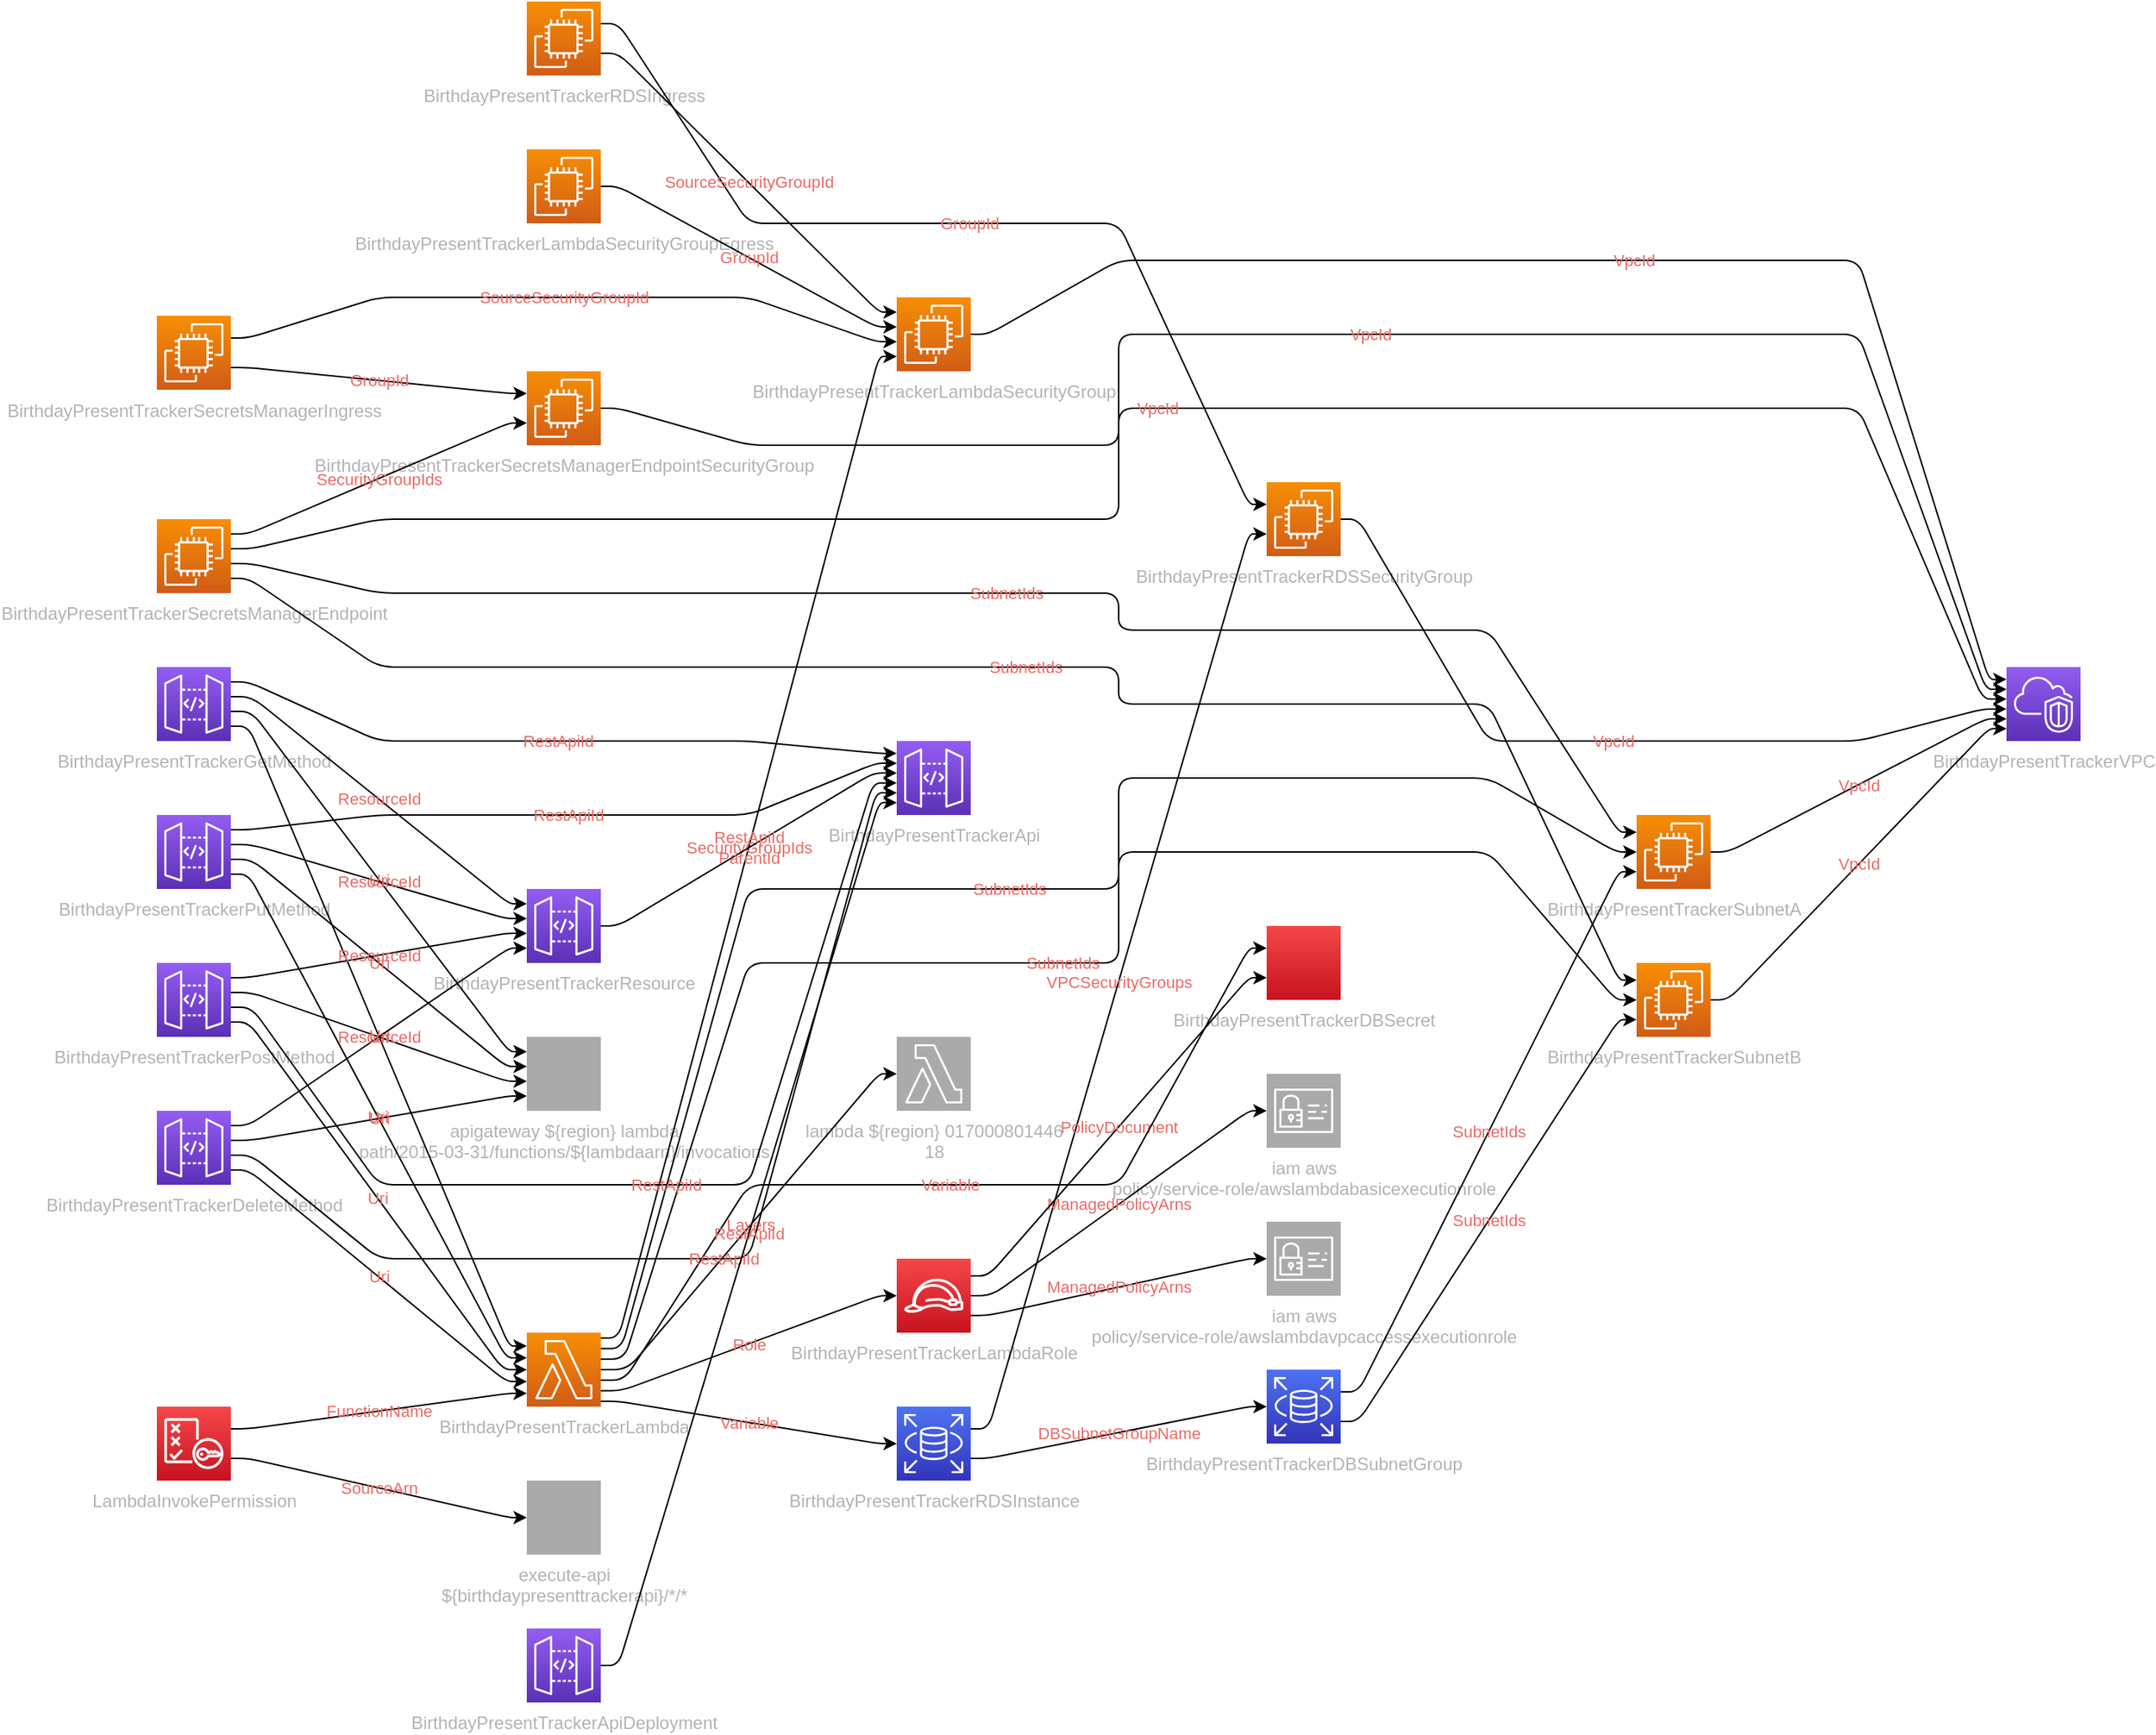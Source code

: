 <mxfile version="13.1.3" pages="2">
            <diagram id="diagramid" name="Diagram">
              <mxGraphModel><root><mxCell id="0"/><mxCell id="1" parent="0"/><mxCell id="2" value="BirthdayPresentTrackerVPC" style="outlineConnect=0;fontColor=#B3B3B3;gradientColor=#945DF2;gradientDirection=north;fillColor=#5A30B5;strokeColor=#ffffff;dashed=0;verticalLabelPosition=bottom;verticalAlign=top;align=center;html=1;fontSize=12;fontStyle=0;aspect=fixed;shape=mxgraph.aws4.resourceIcon;resIcon=mxgraph.aws4.vpc;" vertex="1" parent="1"><mxGeometry x="1250" y="450" width="50" height="50" as="geometry"/></mxCell><mxCell id="3" value="BirthdayPresentTrackerSubnetA" style="outlineConnect=0;fontColor=#B3B3B3;gradientColor=#F78E04;gradientDirection=north;fillColor=#D05C17;strokeColor=#ffffff;dashed=0;verticalLabelPosition=bottom;verticalAlign=top;align=center;html=1;fontSize=12;fontStyle=0;aspect=fixed;shape=mxgraph.aws4.resourceIcon;resIcon=mxgraph.aws4.ec2;" vertex="1" parent="1"><mxGeometry x="1000" y="550" width="50" height="50" as="geometry"/></mxCell><mxCell id="4" value="BirthdayPresentTrackerSubnetB" style="outlineConnect=0;fontColor=#B3B3B3;gradientColor=#F78E04;gradientDirection=north;fillColor=#D05C17;strokeColor=#ffffff;dashed=0;verticalLabelPosition=bottom;verticalAlign=top;align=center;html=1;fontSize=12;fontStyle=0;aspect=fixed;shape=mxgraph.aws4.resourceIcon;resIcon=mxgraph.aws4.ec2;" vertex="1" parent="1"><mxGeometry x="1000" y="650" width="50" height="50" as="geometry"/></mxCell><mxCell id="5" value="BirthdayPresentTrackerDBSubnetGroup" style="outlineConnect=0;fontColor=#B3B3B3;gradientColor=#4D72F3;gradientDirection=north;fillColor=#3334B9;strokeColor=#ffffff;dashed=0;verticalLabelPosition=bottom;verticalAlign=top;align=center;html=1;fontSize=12;fontStyle=0;aspect=fixed;shape=mxgraph.aws4.resourceIcon;resIcon=mxgraph.aws4.rds;" vertex="1" parent="1"><mxGeometry x="750" y="925" width="50" height="50" as="geometry"/></mxCell><mxCell id="6" value="BirthdayPresentTrackerLambdaSecurityGroup" style="outlineConnect=0;fontColor=#B3B3B3;gradientColor=#F78E04;gradientDirection=north;fillColor=#D05C17;strokeColor=#ffffff;dashed=0;verticalLabelPosition=bottom;verticalAlign=top;align=center;html=1;fontSize=12;fontStyle=0;aspect=fixed;shape=mxgraph.aws4.resourceIcon;resIcon=mxgraph.aws4.ec2;" vertex="1" parent="1"><mxGeometry x="500" y="200" width="50" height="50" as="geometry"/></mxCell><mxCell id="7" value="BirthdayPresentTrackerLambdaSecurityGroupEgress" style="outlineConnect=0;fontColor=#B3B3B3;gradientColor=#F78E04;gradientDirection=north;fillColor=#D05C17;strokeColor=#ffffff;dashed=0;verticalLabelPosition=bottom;verticalAlign=top;align=center;html=1;fontSize=12;fontStyle=0;aspect=fixed;shape=mxgraph.aws4.resourceIcon;resIcon=mxgraph.aws4.ec2;" vertex="1" parent="1"><mxGeometry x="250" y="100" width="50" height="50" as="geometry"/></mxCell><mxCell id="8" value="BirthdayPresentTrackerRDSSecurityGroup" style="outlineConnect=0;fontColor=#B3B3B3;gradientColor=#F78E04;gradientDirection=north;fillColor=#D05C17;strokeColor=#ffffff;dashed=0;verticalLabelPosition=bottom;verticalAlign=top;align=center;html=1;fontSize=12;fontStyle=0;aspect=fixed;shape=mxgraph.aws4.resourceIcon;resIcon=mxgraph.aws4.ec2;" vertex="1" parent="1"><mxGeometry x="750" y="325" width="50" height="50" as="geometry"/></mxCell><mxCell id="9" value="BirthdayPresentTrackerRDSIngress" style="outlineConnect=0;fontColor=#B3B3B3;gradientColor=#F78E04;gradientDirection=north;fillColor=#D05C17;strokeColor=#ffffff;dashed=0;verticalLabelPosition=bottom;verticalAlign=top;align=center;html=1;fontSize=12;fontStyle=0;aspect=fixed;shape=mxgraph.aws4.resourceIcon;resIcon=mxgraph.aws4.ec2;" vertex="1" parent="1"><mxGeometry x="250" width="50" height="50" as="geometry"/></mxCell><mxCell id="10" value="BirthdayPresentTrackerSecretsManagerEndpointSecurityGroup" style="outlineConnect=0;fontColor=#B3B3B3;gradientColor=#F78E04;gradientDirection=north;fillColor=#D05C17;strokeColor=#ffffff;dashed=0;verticalLabelPosition=bottom;verticalAlign=top;align=center;html=1;fontSize=12;fontStyle=0;aspect=fixed;shape=mxgraph.aws4.resourceIcon;resIcon=mxgraph.aws4.ec2;" vertex="1" parent="1"><mxGeometry x="250" y="250" width="50" height="50" as="geometry"/></mxCell><mxCell id="11" value="BirthdayPresentTrackerSecretsManagerIngress" style="outlineConnect=0;fontColor=#B3B3B3;gradientColor=#F78E04;gradientDirection=north;fillColor=#D05C17;strokeColor=#ffffff;dashed=0;verticalLabelPosition=bottom;verticalAlign=top;align=center;html=1;fontSize=12;fontStyle=0;aspect=fixed;shape=mxgraph.aws4.resourceIcon;resIcon=mxgraph.aws4.ec2;" vertex="1" parent="1"><mxGeometry y="212.5" width="50" height="50" as="geometry"/></mxCell><mxCell id="12" value="BirthdayPresentTrackerDBSecret" style="outlineConnect=0;fontColor=#B3B3B3;gradientColor=#F54749;gradientDirection=north;fillColor=#C7131F;strokeColor=#ffffff;dashed=0;verticalLabelPosition=bottom;verticalAlign=top;align=center;html=1;fontSize=12;fontStyle=0;aspect=fixed;shape=mxgraph.aws4.resourceIcon;resIcon=mxgraph.aws4.secretsmanager;" vertex="1" parent="1"><mxGeometry x="750" y="625" width="50" height="50" as="geometry"/></mxCell><mxCell id="13" value="BirthdayPresentTrackerSecretsManagerEndpoint" style="outlineConnect=0;fontColor=#B3B3B3;gradientColor=#F78E04;gradientDirection=north;fillColor=#D05C17;strokeColor=#ffffff;dashed=0;verticalLabelPosition=bottom;verticalAlign=top;align=center;html=1;fontSize=12;fontStyle=0;aspect=fixed;shape=mxgraph.aws4.resourceIcon;resIcon=mxgraph.aws4.ec2;" vertex="1" parent="1"><mxGeometry y="350" width="50" height="50" as="geometry"/></mxCell><mxCell id="14" value="BirthdayPresentTrackerRDSInstance" style="outlineConnect=0;fontColor=#B3B3B3;gradientColor=#4D72F3;gradientDirection=north;fillColor=#3334B9;strokeColor=#ffffff;dashed=0;verticalLabelPosition=bottom;verticalAlign=top;align=center;html=1;fontSize=12;fontStyle=0;aspect=fixed;shape=mxgraph.aws4.resourceIcon;resIcon=mxgraph.aws4.rds;" vertex="1" parent="1"><mxGeometry x="500" y="950" width="50" height="50" as="geometry"/></mxCell><mxCell id="15" value="BirthdayPresentTrackerLambdaRole" style="outlineConnect=0;fontColor=#B3B3B3;gradientColor=#F54749;gradientDirection=north;fillColor=#C7131F;strokeColor=#ffffff;dashed=0;verticalLabelPosition=bottom;verticalAlign=top;align=center;html=1;fontSize=12;fontStyle=0;aspect=fixed;shape=mxgraph.aws4.resourceIcon;resIcon=mxgraph.aws4.role;" vertex="1" parent="1"><mxGeometry x="500" y="850" width="50" height="50" as="geometry"/></mxCell><mxCell id="16" value="BirthdayPresentTrackerLambda" style="outlineConnect=0;fontColor=#B3B3B3;gradientColor=#F78E04;gradientDirection=north;fillColor=#D05C17;strokeColor=#ffffff;dashed=0;verticalLabelPosition=bottom;verticalAlign=top;align=center;html=1;fontSize=12;fontStyle=0;aspect=fixed;shape=mxgraph.aws4.resourceIcon;resIcon=mxgraph.aws4.lambda;" vertex="1" parent="1"><mxGeometry x="250" y="900" width="50" height="50" as="geometry"/></mxCell><mxCell id="17" value="BirthdayPresentTrackerApi" style="outlineConnect=0;fontColor=#B3B3B3;gradientColor=#945DF2;gradientDirection=north;fillColor=#5A30B5;strokeColor=#ffffff;dashed=0;verticalLabelPosition=bottom;verticalAlign=top;align=center;html=1;fontSize=12;fontStyle=0;aspect=fixed;shape=mxgraph.aws4.resourceIcon;resIcon=mxgraph.aws4.api_gateway;" vertex="1" parent="1"><mxGeometry x="500" y="500" width="50" height="50" as="geometry"/></mxCell><mxCell id="18" value="BirthdayPresentTrackerResource" style="outlineConnect=0;fontColor=#B3B3B3;gradientColor=#945DF2;gradientDirection=north;fillColor=#5A30B5;strokeColor=#ffffff;dashed=0;verticalLabelPosition=bottom;verticalAlign=top;align=center;html=1;fontSize=12;fontStyle=0;aspect=fixed;shape=mxgraph.aws4.resourceIcon;resIcon=mxgraph.aws4.api_gateway;" vertex="1" parent="1"><mxGeometry x="250" y="600" width="50" height="50" as="geometry"/></mxCell><mxCell id="19" value="BirthdayPresentTrackerGetMethod" style="outlineConnect=0;fontColor=#B3B3B3;gradientColor=#945DF2;gradientDirection=north;fillColor=#5A30B5;strokeColor=#ffffff;dashed=0;verticalLabelPosition=bottom;verticalAlign=top;align=center;html=1;fontSize=12;fontStyle=0;aspect=fixed;shape=mxgraph.aws4.resourceIcon;resIcon=mxgraph.aws4.api_gateway;" vertex="1" parent="1"><mxGeometry y="450" width="50" height="50" as="geometry"/></mxCell><mxCell id="20" value="BirthdayPresentTrackerPutMethod" style="outlineConnect=0;fontColor=#B3B3B3;gradientColor=#945DF2;gradientDirection=north;fillColor=#5A30B5;strokeColor=#ffffff;dashed=0;verticalLabelPosition=bottom;verticalAlign=top;align=center;html=1;fontSize=12;fontStyle=0;aspect=fixed;shape=mxgraph.aws4.resourceIcon;resIcon=mxgraph.aws4.api_gateway;" vertex="1" parent="1"><mxGeometry y="550" width="50" height="50" as="geometry"/></mxCell><mxCell id="21" value="BirthdayPresentTrackerPostMethod" style="outlineConnect=0;fontColor=#B3B3B3;gradientColor=#945DF2;gradientDirection=north;fillColor=#5A30B5;strokeColor=#ffffff;dashed=0;verticalLabelPosition=bottom;verticalAlign=top;align=center;html=1;fontSize=12;fontStyle=0;aspect=fixed;shape=mxgraph.aws4.resourceIcon;resIcon=mxgraph.aws4.api_gateway;" vertex="1" parent="1"><mxGeometry y="650" width="50" height="50" as="geometry"/></mxCell><mxCell id="22" value="BirthdayPresentTrackerDeleteMethod" style="outlineConnect=0;fontColor=#B3B3B3;gradientColor=#945DF2;gradientDirection=north;fillColor=#5A30B5;strokeColor=#ffffff;dashed=0;verticalLabelPosition=bottom;verticalAlign=top;align=center;html=1;fontSize=12;fontStyle=0;aspect=fixed;shape=mxgraph.aws4.resourceIcon;resIcon=mxgraph.aws4.api_gateway;" vertex="1" parent="1"><mxGeometry y="750" width="50" height="50" as="geometry"/></mxCell><mxCell id="23" value="LambdaInvokePermission" style="outlineConnect=0;fontColor=#B3B3B3;gradientColor=#F54749;gradientDirection=north;fillColor=#C7131F;strokeColor=#ffffff;dashed=0;verticalLabelPosition=bottom;verticalAlign=top;align=center;html=1;fontSize=12;fontStyle=0;aspect=fixed;shape=mxgraph.aws4.resourceIcon;resIcon=mxgraph.aws4.policy;" vertex="1" parent="1"><mxGeometry y="950" width="50" height="50" as="geometry"/></mxCell><mxCell id="24" value="BirthdayPresentTrackerApiDeployment" style="outlineConnect=0;fontColor=#B3B3B3;gradientColor=#945DF2;gradientDirection=north;fillColor=#5A30B5;strokeColor=#ffffff;dashed=0;verticalLabelPosition=bottom;verticalAlign=top;align=center;html=1;fontSize=12;fontStyle=0;aspect=fixed;shape=mxgraph.aws4.resourceIcon;resIcon=mxgraph.aws4.api_gateway;" vertex="1" parent="1"><mxGeometry x="250" y="1100" width="50" height="50" as="geometry"/></mxCell><mxCell id="25" value="iam  aws&#xA;policy/service-role/awslambdabasicexecutionrole" style="outlineConnect=0;fontColor=#B3B3B3;gradientColor=#aaaaaa;gradientDirection=north;fillColor=#aaaaaa;strokeColor=#ffffff;dashed=0;verticalLabelPosition=bottom;verticalAlign=top;align=center;html=1;fontSize=12;fontStyle=0;aspect=fixed;shape=mxgraph.aws4.resourceIcon;resIcon=mxgraph.aws4.identity_and_access_management;" vertex="1" parent="1"><mxGeometry x="750" y="725" width="50" height="50" as="geometry"/></mxCell><mxCell id="26" value="iam  aws&#xA;policy/service-role/awslambdavpcaccessexecutionrole" style="outlineConnect=0;fontColor=#B3B3B3;gradientColor=#aaaaaa;gradientDirection=north;fillColor=#aaaaaa;strokeColor=#ffffff;dashed=0;verticalLabelPosition=bottom;verticalAlign=top;align=center;html=1;fontSize=12;fontStyle=0;aspect=fixed;shape=mxgraph.aws4.resourceIcon;resIcon=mxgraph.aws4.identity_and_access_management;" vertex="1" parent="1"><mxGeometry x="750" y="825" width="50" height="50" as="geometry"/></mxCell><mxCell id="27" value="lambda ${region} 017000801446&#xA;18" style="outlineConnect=0;fontColor=#B3B3B3;gradientColor=#aaaaaa;gradientDirection=north;fillColor=#aaaaaa;strokeColor=#ffffff;dashed=0;verticalLabelPosition=bottom;verticalAlign=top;align=center;html=1;fontSize=12;fontStyle=0;aspect=fixed;shape=mxgraph.aws4.resourceIcon;resIcon=mxgraph.aws4.lambda;" vertex="1" parent="1"><mxGeometry x="500" y="700" width="50" height="50" as="geometry"/></mxCell><mxCell id="28" value="apigateway ${region} lambda&#xA;path/2015-03-31/functions/${lambdaarn}/invocations" style="outlineConnect=0;fontColor=#B3B3B3;gradientColor=#aaaaaa;gradientDirection=north;fillColor=#aaaaaa;strokeColor=#ffffff;dashed=0;verticalLabelPosition=bottom;verticalAlign=top;align=center;html=1;fontSize=12;fontStyle=0;aspect=fixed;shape=mxgraph.aws4.resourceIcon;resIcon=mxgraph.aws4.apigateway;" vertex="1" parent="1"><mxGeometry x="250" y="700" width="50" height="50" as="geometry"/></mxCell><mxCell id="29" value="execute-api  &#xA;${birthdaypresenttrackerapi}/*/*" style="outlineConnect=0;fontColor=#B3B3B3;gradientColor=#aaaaaa;gradientDirection=north;fillColor=#aaaaaa;strokeColor=#ffffff;dashed=0;verticalLabelPosition=bottom;verticalAlign=top;align=center;html=1;fontSize=12;fontStyle=0;aspect=fixed;shape=mxgraph.aws4.resourceIcon;resIcon=mxgraph.aws4.execute-api;" vertex="1" parent="1"><mxGeometry x="250" y="1000" width="50" height="50" as="geometry"/></mxCell><mxCell id="BirthdayPresentTrackerVPC|BirthdayPresentTrackerSubnetA" value="VpcId" style="edgeStyle=orthogonalEdgeStyle;rounded=1;orthogonalLoop=1;jettySize=auto;html=1;labelBackgroundColor=none;fontColor=#EA6B66;noEdgeStyle=1;orthogonal=1;" edge="1" parent="1" source="3" target="2"><mxGeometry relative="1" as="geometry"><Array as="points"><mxPoint x="1062" y="575"/><mxPoint x="1236" y="485.0"/></Array></mxGeometry></mxCell><mxCell id="BirthdayPresentTrackerVPC|BirthdayPresentTrackerSubnetB" value="VpcId" style="edgeStyle=orthogonalEdgeStyle;rounded=1;orthogonalLoop=1;jettySize=auto;html=1;labelBackgroundColor=none;fontColor=#EA6B66;noEdgeStyle=1;orthogonal=1;" edge="1" parent="1" source="4" target="2"><mxGeometry relative="1" as="geometry"><Array as="points"><mxPoint x="1062" y="675"/><mxPoint x="1238" y="491.667"/></Array></mxGeometry></mxCell><mxCell id="BirthdayPresentTrackerSubnetA|BirthdayPresentTrackerDBSubnetGroup" value="SubnetIds" style="edgeStyle=orthogonalEdgeStyle;rounded=1;orthogonalLoop=1;jettySize=auto;html=1;labelBackgroundColor=none;fontColor=#EA6B66;noEdgeStyle=1;orthogonal=1;" edge="1" parent="1" source="5" target="3"><mxGeometry relative="1" as="geometry"><Array as="points"><mxPoint x="812" y="940"/><mxPoint x="988" y="588.333"/></Array></mxGeometry></mxCell><mxCell id="BirthdayPresentTrackerSubnetB|BirthdayPresentTrackerDBSubnetGroup" value="SubnetIds" style="edgeStyle=orthogonalEdgeStyle;rounded=1;orthogonalLoop=1;jettySize=auto;html=1;labelBackgroundColor=none;fontColor=#EA6B66;noEdgeStyle=1;orthogonal=1;" edge="1" parent="1" source="5" target="4"><mxGeometry relative="1" as="geometry"><Array as="points"><mxPoint x="812" y="960"/><mxPoint x="988" y="688.333"/></Array></mxGeometry></mxCell><mxCell id="BirthdayPresentTrackerVPC|BirthdayPresentTrackerLambdaSecurityGroup" value="VpcId" style="edgeStyle=orthogonalEdgeStyle;rounded=1;orthogonalLoop=1;jettySize=auto;html=1;labelBackgroundColor=none;fontColor=#EA6B66;noEdgeStyle=1;orthogonal=1;" edge="1" parent="1" source="6" target="2"><mxGeometry relative="1" as="geometry"><Array as="points"><mxPoint x="562" y="225"/><mxPoint x="650" y="175"/><mxPoint x="900" y="175"/><mxPoint x="900" y="175"/><mxPoint x="1150" y="175"/><mxPoint x="1238" y="458.333"/></Array></mxGeometry></mxCell><mxCell id="BirthdayPresentTrackerLambdaSecurityGroup|BirthdayPresentTrackerLambdaSecurityGroupEgress" value="GroupId" style="edgeStyle=orthogonalEdgeStyle;rounded=1;orthogonalLoop=1;jettySize=auto;html=1;labelBackgroundColor=none;fontColor=#EA6B66;noEdgeStyle=1;orthogonal=1;" edge="1" parent="1" source="7" target="6"><mxGeometry relative="1" as="geometry"><Array as="points"><mxPoint x="312" y="125"/><mxPoint x="486" y="220"/></Array></mxGeometry></mxCell><mxCell id="BirthdayPresentTrackerVPC|BirthdayPresentTrackerRDSSecurityGroup" value="VpcId" style="edgeStyle=orthogonalEdgeStyle;rounded=1;orthogonalLoop=1;jettySize=auto;html=1;labelBackgroundColor=none;fontColor=#EA6B66;noEdgeStyle=1;orthogonal=1;" edge="1" parent="1" source="8" target="2"><mxGeometry relative="1" as="geometry"><Array as="points"><mxPoint x="812" y="350"/><mxPoint x="900" y="500"/><mxPoint x="1150" y="500"/><mxPoint x="1234" y="478.333"/></Array></mxGeometry></mxCell><mxCell id="BirthdayPresentTrackerRDSSecurityGroup|BirthdayPresentTrackerRDSIngress" value="GroupId" style="edgeStyle=orthogonalEdgeStyle;rounded=1;orthogonalLoop=1;jettySize=auto;html=1;labelBackgroundColor=none;fontColor=#EA6B66;noEdgeStyle=1;orthogonal=1;" edge="1" parent="1" source="9" target="8"><mxGeometry relative="1" as="geometry"><Array as="points"><mxPoint x="312" y="15"/><mxPoint x="400" y="150"/><mxPoint x="650" y="150"/><mxPoint x="738" y="340"/></Array></mxGeometry></mxCell><mxCell id="BirthdayPresentTrackerLambdaSecurityGroup|BirthdayPresentTrackerRDSIngress" value="SourceSecurityGroupId" style="edgeStyle=orthogonalEdgeStyle;rounded=1;orthogonalLoop=1;jettySize=auto;html=1;labelBackgroundColor=none;fontColor=#EA6B66;noEdgeStyle=1;orthogonal=1;" edge="1" parent="1" source="9" target="6"><mxGeometry relative="1" as="geometry"><Array as="points"><mxPoint x="312" y="35"/><mxPoint x="488" y="210"/></Array></mxGeometry></mxCell><mxCell id="BirthdayPresentTrackerVPC|BirthdayPresentTrackerSecretsManagerEndpointSecurityGroup" value="VpcId" style="edgeStyle=orthogonalEdgeStyle;rounded=1;orthogonalLoop=1;jettySize=auto;html=1;labelBackgroundColor=none;fontColor=#EA6B66;noEdgeStyle=1;orthogonal=1;" edge="1" parent="1" source="10" target="2"><mxGeometry relative="1" as="geometry"><Array as="points"><mxPoint x="312" y="275"/><mxPoint x="400" y="300"/><mxPoint x="650" y="300"/><mxPoint x="650" y="225"/><mxPoint x="900" y="225"/><mxPoint x="900" y="225"/><mxPoint x="1150" y="225"/><mxPoint x="1236" y="465"/></Array></mxGeometry></mxCell><mxCell id="BirthdayPresentTrackerSecretsManagerEndpointSecurityGroup|BirthdayPresentTrackerSecretsManagerIngress" value="GroupId" style="edgeStyle=orthogonalEdgeStyle;rounded=1;orthogonalLoop=1;jettySize=auto;html=1;labelBackgroundColor=none;fontColor=#EA6B66;noEdgeStyle=1;orthogonal=1;" edge="1" parent="1" source="11" target="10"><mxGeometry relative="1" as="geometry"><Array as="points"><mxPoint x="62" y="247.5"/><mxPoint x="238" y="265"/></Array></mxGeometry></mxCell><mxCell id="BirthdayPresentTrackerLambdaSecurityGroup|BirthdayPresentTrackerSecretsManagerIngress" value="SourceSecurityGroupId" style="edgeStyle=orthogonalEdgeStyle;rounded=1;orthogonalLoop=1;jettySize=auto;html=1;labelBackgroundColor=none;fontColor=#EA6B66;noEdgeStyle=1;orthogonal=1;" edge="1" parent="1" source="11" target="6"><mxGeometry relative="1" as="geometry"><Array as="points"><mxPoint x="62" y="227.5"/><mxPoint x="150" y="200"/><mxPoint x="400" y="200"/><mxPoint x="486" y="230"/></Array></mxGeometry></mxCell><mxCell id="BirthdayPresentTrackerVPC|BirthdayPresentTrackerSecretsManagerEndpoint" value="VpcId" style="edgeStyle=orthogonalEdgeStyle;rounded=1;orthogonalLoop=1;jettySize=auto;html=1;labelBackgroundColor=none;fontColor=#EA6B66;noEdgeStyle=1;orthogonal=1;" edge="1" parent="1" source="13" target="2"><mxGeometry relative="1" as="geometry"><Array as="points"><mxPoint x="64" y="370"/><mxPoint x="150" y="350"/><mxPoint x="400" y="350"/><mxPoint x="400" y="350"/><mxPoint x="650" y="350"/><mxPoint x="650" y="275"/><mxPoint x="900" y="275"/><mxPoint x="900" y="275"/><mxPoint x="1150" y="275"/><mxPoint x="1234" y="471.667"/></Array></mxGeometry></mxCell><mxCell id="BirthdayPresentTrackerSubnetA|BirthdayPresentTrackerSecretsManagerEndpoint" value="SubnetIds" style="edgeStyle=orthogonalEdgeStyle;rounded=1;orthogonalLoop=1;jettySize=auto;html=1;labelBackgroundColor=none;fontColor=#EA6B66;noEdgeStyle=1;orthogonal=1;" edge="1" parent="1" source="13" target="3"><mxGeometry relative="1" as="geometry"><Array as="points"><mxPoint x="64" y="380"/><mxPoint x="150" y="400"/><mxPoint x="400" y="400"/><mxPoint x="400" y="400"/><mxPoint x="650" y="400"/><mxPoint x="650" y="425"/><mxPoint x="900" y="425"/><mxPoint x="988" y="561.667"/></Array></mxGeometry></mxCell><mxCell id="BirthdayPresentTrackerSubnetB|BirthdayPresentTrackerSecretsManagerEndpoint" value="SubnetIds" style="edgeStyle=orthogonalEdgeStyle;rounded=1;orthogonalLoop=1;jettySize=auto;html=1;labelBackgroundColor=none;fontColor=#EA6B66;noEdgeStyle=1;orthogonal=1;" edge="1" parent="1" source="13" target="4"><mxGeometry relative="1" as="geometry"><Array as="points"><mxPoint x="62" y="390"/><mxPoint x="150" y="450"/><mxPoint x="400" y="450"/><mxPoint x="400" y="450"/><mxPoint x="650" y="450"/><mxPoint x="650" y="475"/><mxPoint x="900" y="475"/><mxPoint x="988" y="661.667"/></Array></mxGeometry></mxCell><mxCell id="BirthdayPresentTrackerSecretsManagerEndpointSecurityGroup|BirthdayPresentTrackerSecretsManagerEndpoint" value="SecurityGroupIds" style="edgeStyle=orthogonalEdgeStyle;rounded=1;orthogonalLoop=1;jettySize=auto;html=1;labelBackgroundColor=none;fontColor=#EA6B66;noEdgeStyle=1;orthogonal=1;" edge="1" parent="1" source="13" target="10"><mxGeometry relative="1" as="geometry"><Array as="points"><mxPoint x="62" y="360"/><mxPoint x="238" y="285"/></Array></mxGeometry></mxCell><mxCell id="BirthdayPresentTrackerDBSubnetGroup|BirthdayPresentTrackerRDSInstance" value="DBSubnetGroupName" style="edgeStyle=orthogonalEdgeStyle;rounded=1;orthogonalLoop=1;jettySize=auto;html=1;labelBackgroundColor=none;fontColor=#EA6B66;noEdgeStyle=1;orthogonal=1;" edge="1" parent="1" source="14" target="5"><mxGeometry relative="1" as="geometry"><Array as="points"><mxPoint x="562" y="985"/><mxPoint x="738" y="950"/></Array></mxGeometry></mxCell><mxCell id="BirthdayPresentTrackerRDSSecurityGroup|BirthdayPresentTrackerRDSInstance" value="VPCSecurityGroups" style="edgeStyle=orthogonalEdgeStyle;rounded=1;orthogonalLoop=1;jettySize=auto;html=1;labelBackgroundColor=none;fontColor=#EA6B66;noEdgeStyle=1;orthogonal=1;" edge="1" parent="1" source="14" target="8"><mxGeometry relative="1" as="geometry"><Array as="points"><mxPoint x="562" y="965"/><mxPoint x="738" y="360"/></Array></mxGeometry></mxCell><mxCell id="iam  aws&#xA;policy/service-role/awslambdabasicexecutionrole|BirthdayPresentTrackerLambdaRole" value="ManagedPolicyArns" style="edgeStyle=orthogonalEdgeStyle;rounded=1;orthogonalLoop=1;jettySize=auto;html=1;labelBackgroundColor=none;fontColor=#EA6B66;noEdgeStyle=1;orthogonal=1;" edge="1" parent="1" source="15" target="25"><mxGeometry relative="1" as="geometry"><Array as="points"><mxPoint x="564" y="875"/><mxPoint x="738" y="750"/></Array></mxGeometry></mxCell><mxCell id="iam  aws&#xA;policy/service-role/awslambdavpcaccessexecutionrole|BirthdayPresentTrackerLambdaRole" value="ManagedPolicyArns" style="edgeStyle=orthogonalEdgeStyle;rounded=1;orthogonalLoop=1;jettySize=auto;html=1;labelBackgroundColor=none;fontColor=#EA6B66;noEdgeStyle=1;orthogonal=1;" edge="1" parent="1" source="15" target="26"><mxGeometry relative="1" as="geometry"><Array as="points"><mxPoint x="562" y="888.333"/><mxPoint x="738" y="850"/></Array></mxGeometry></mxCell><mxCell id="BirthdayPresentTrackerDBSecret|BirthdayPresentTrackerLambdaRole" value="PolicyDocument" style="edgeStyle=orthogonalEdgeStyle;rounded=1;orthogonalLoop=1;jettySize=auto;html=1;labelBackgroundColor=none;fontColor=#EA6B66;noEdgeStyle=1;orthogonal=1;" edge="1" parent="1" source="15" target="12"><mxGeometry relative="1" as="geometry"><Array as="points"><mxPoint x="562" y="861.667"/><mxPoint x="738" y="660"/></Array></mxGeometry></mxCell><mxCell id="BirthdayPresentTrackerSubnetA|BirthdayPresentTrackerLambda" value="SubnetIds" style="edgeStyle=orthogonalEdgeStyle;rounded=1;orthogonalLoop=1;jettySize=auto;html=1;labelBackgroundColor=none;fontColor=#EA6B66;noEdgeStyle=1;orthogonal=1;" edge="1" parent="1" source="16" target="3"><mxGeometry relative="1" as="geometry"><Array as="points"><mxPoint x="314" y="910.714"/><mxPoint x="400" y="600"/><mxPoint x="650" y="600"/><mxPoint x="650" y="525"/><mxPoint x="900" y="525"/><mxPoint x="986" y="575"/></Array></mxGeometry></mxCell><mxCell id="BirthdayPresentTrackerSubnetB|BirthdayPresentTrackerLambda" value="SubnetIds" style="edgeStyle=orthogonalEdgeStyle;rounded=1;orthogonalLoop=1;jettySize=auto;html=1;labelBackgroundColor=none;fontColor=#EA6B66;noEdgeStyle=1;orthogonal=1;" edge="1" parent="1" source="16" target="4"><mxGeometry relative="1" as="geometry"><Array as="points"><mxPoint x="316" y="917.857"/><mxPoint x="400" y="650"/><mxPoint x="650" y="650"/><mxPoint x="650" y="575"/><mxPoint x="900" y="575"/><mxPoint x="986" y="675"/></Array></mxGeometry></mxCell><mxCell id="BirthdayPresentTrackerLambdaSecurityGroup|BirthdayPresentTrackerLambda" value="SecurityGroupIds" style="edgeStyle=orthogonalEdgeStyle;rounded=1;orthogonalLoop=1;jettySize=auto;html=1;labelBackgroundColor=none;fontColor=#EA6B66;noEdgeStyle=1;orthogonal=1;" edge="1" parent="1" source="16" target="6"><mxGeometry relative="1" as="geometry"><Array as="points"><mxPoint x="312" y="903.571"/><mxPoint x="488" y="240"/></Array></mxGeometry></mxCell><mxCell id="lambda ${region} 017000801446&#xA;18|BirthdayPresentTrackerLambda" value="Layers" style="edgeStyle=orthogonalEdgeStyle;rounded=1;orthogonalLoop=1;jettySize=auto;html=1;labelBackgroundColor=none;fontColor=#EA6B66;noEdgeStyle=1;orthogonal=1;" edge="1" parent="1" source="16" target="27"><mxGeometry relative="1" as="geometry"><Array as="points"><mxPoint x="318" y="925.0"/><mxPoint x="488" y="725"/></Array></mxGeometry></mxCell><mxCell id="BirthdayPresentTrackerDBSecret|BirthdayPresentTrackerLambda" value="Variable" style="edgeStyle=orthogonalEdgeStyle;rounded=1;orthogonalLoop=1;jettySize=auto;html=1;labelBackgroundColor=none;fontColor=#EA6B66;noEdgeStyle=1;orthogonal=1;" edge="1" parent="1" source="16" target="12"><mxGeometry relative="1" as="geometry"><Array as="points"><mxPoint x="316" y="932.143"/><mxPoint x="400" y="800"/><mxPoint x="650" y="800"/><mxPoint x="738" y="640"/></Array></mxGeometry></mxCell><mxCell id="BirthdayPresentTrackerLambdaRole|BirthdayPresentTrackerLambda" value="Role" style="edgeStyle=orthogonalEdgeStyle;rounded=1;orthogonalLoop=1;jettySize=auto;html=1;labelBackgroundColor=none;fontColor=#EA6B66;noEdgeStyle=1;orthogonal=1;" edge="1" parent="1" source="16" target="15"><mxGeometry relative="1" as="geometry"><Array as="points"><mxPoint x="314" y="939.286"/><mxPoint x="488" y="875"/></Array></mxGeometry></mxCell><mxCell id="BirthdayPresentTrackerRDSInstance|BirthdayPresentTrackerLambda" value="Variable" style="edgeStyle=orthogonalEdgeStyle;rounded=1;orthogonalLoop=1;jettySize=auto;html=1;labelBackgroundColor=none;fontColor=#EA6B66;noEdgeStyle=1;orthogonal=1;" edge="1" parent="1" source="16" target="14"><mxGeometry relative="1" as="geometry"><Array as="points"><mxPoint x="312" y="946.429"/><mxPoint x="488" y="975"/></Array></mxGeometry></mxCell><mxCell id="BirthdayPresentTrackerApi|BirthdayPresentTrackerResource" value="RestApiId&#xA;ParentId" style="edgeStyle=orthogonalEdgeStyle;rounded=1;orthogonalLoop=1;jettySize=auto;html=1;labelBackgroundColor=none;fontColor=#EA6B66;noEdgeStyle=1;orthogonal=1;" edge="1" parent="1" source="18" target="17"><mxGeometry relative="1" as="geometry"><Array as="points"><mxPoint x="312" y="625"/><mxPoint x="484" y="521.667"/></Array></mxGeometry></mxCell><mxCell id="BirthdayPresentTrackerApi|BirthdayPresentTrackerGetMethod" value="RestApiId" style="edgeStyle=orthogonalEdgeStyle;rounded=1;orthogonalLoop=1;jettySize=auto;html=1;labelBackgroundColor=none;fontColor=#EA6B66;noEdgeStyle=1;orthogonal=1;" edge="1" parent="1" source="19" target="17"><mxGeometry relative="1" as="geometry"><Array as="points"><mxPoint x="62" y="460"/><mxPoint x="150" y="500"/><mxPoint x="400" y="500"/><mxPoint x="488" y="508.333"/></Array></mxGeometry></mxCell><mxCell id="BirthdayPresentTrackerResource|BirthdayPresentTrackerGetMethod" value="ResourceId" style="edgeStyle=orthogonalEdgeStyle;rounded=1;orthogonalLoop=1;jettySize=auto;html=1;labelBackgroundColor=none;fontColor=#EA6B66;noEdgeStyle=1;orthogonal=1;" edge="1" parent="1" source="19" target="18"><mxGeometry relative="1" as="geometry"><Array as="points"><mxPoint x="64" y="470"/><mxPoint x="238" y="610"/></Array></mxGeometry></mxCell><mxCell id="apigateway ${region} lambda&#xA;path/2015-03-31/functions/${lambdaarn}/invocations|BirthdayPresentTrackerGetMethod" value="Uri" style="edgeStyle=orthogonalEdgeStyle;rounded=1;orthogonalLoop=1;jettySize=auto;html=1;labelBackgroundColor=none;fontColor=#EA6B66;noEdgeStyle=1;orthogonal=1;" edge="1" parent="1" source="19" target="28"><mxGeometry relative="1" as="geometry"><Array as="points"><mxPoint x="64" y="480"/><mxPoint x="238" y="710"/></Array></mxGeometry></mxCell><mxCell id="BirthdayPresentTrackerLambda|BirthdayPresentTrackerGetMethod" value="Uri" style="edgeStyle=orthogonalEdgeStyle;rounded=1;orthogonalLoop=1;jettySize=auto;html=1;labelBackgroundColor=none;fontColor=#EA6B66;noEdgeStyle=1;orthogonal=1;" edge="1" parent="1" source="19" target="16"><mxGeometry relative="1" as="geometry"><Array as="points"><mxPoint x="62" y="490"/><mxPoint x="238" y="909"/></Array></mxGeometry></mxCell><mxCell id="BirthdayPresentTrackerApi|BirthdayPresentTrackerPutMethod" value="RestApiId" style="edgeStyle=orthogonalEdgeStyle;rounded=1;orthogonalLoop=1;jettySize=auto;html=1;labelBackgroundColor=none;fontColor=#EA6B66;noEdgeStyle=1;orthogonal=1;" edge="1" parent="1" source="20" target="17"><mxGeometry relative="1" as="geometry"><Array as="points"><mxPoint x="62" y="560"/><mxPoint x="150" y="550"/><mxPoint x="400" y="550"/><mxPoint x="486" y="515"/></Array></mxGeometry></mxCell><mxCell id="BirthdayPresentTrackerResource|BirthdayPresentTrackerPutMethod" value="ResourceId" style="edgeStyle=orthogonalEdgeStyle;rounded=1;orthogonalLoop=1;jettySize=auto;html=1;labelBackgroundColor=none;fontColor=#EA6B66;noEdgeStyle=1;orthogonal=1;" edge="1" parent="1" source="20" target="18"><mxGeometry relative="1" as="geometry"><Array as="points"><mxPoint x="64" y="570"/><mxPoint x="236" y="620"/></Array></mxGeometry></mxCell><mxCell id="apigateway ${region} lambda&#xA;path/2015-03-31/functions/${lambdaarn}/invocations|BirthdayPresentTrackerPutMethod" value="Uri" style="edgeStyle=orthogonalEdgeStyle;rounded=1;orthogonalLoop=1;jettySize=auto;html=1;labelBackgroundColor=none;fontColor=#EA6B66;noEdgeStyle=1;orthogonal=1;" edge="1" parent="1" source="20" target="28"><mxGeometry relative="1" as="geometry"><Array as="points"><mxPoint x="64" y="580"/><mxPoint x="236" y="720"/></Array></mxGeometry></mxCell><mxCell id="BirthdayPresentTrackerLambda|BirthdayPresentTrackerPutMethod" value="Uri" style="edgeStyle=orthogonalEdgeStyle;rounded=1;orthogonalLoop=1;jettySize=auto;html=1;labelBackgroundColor=none;fontColor=#EA6B66;noEdgeStyle=1;orthogonal=1;" edge="1" parent="1" source="20" target="16"><mxGeometry relative="1" as="geometry"><Array as="points"><mxPoint x="62" y="590"/><mxPoint x="236" y="917"/></Array></mxGeometry></mxCell><mxCell id="BirthdayPresentTrackerApi|BirthdayPresentTrackerPostMethod" value="RestApiId" style="edgeStyle=orthogonalEdgeStyle;rounded=1;orthogonalLoop=1;jettySize=auto;html=1;labelBackgroundColor=none;fontColor=#EA6B66;noEdgeStyle=1;orthogonal=1;" edge="1" parent="1" source="21" target="17"><mxGeometry relative="1" as="geometry"><Array as="points"><mxPoint x="64" y="680"/><mxPoint x="150" y="800"/><mxPoint x="400" y="800"/><mxPoint x="484" y="528.333"/></Array></mxGeometry></mxCell><mxCell id="BirthdayPresentTrackerResource|BirthdayPresentTrackerPostMethod" value="ResourceId" style="edgeStyle=orthogonalEdgeStyle;rounded=1;orthogonalLoop=1;jettySize=auto;html=1;labelBackgroundColor=none;fontColor=#EA6B66;noEdgeStyle=1;orthogonal=1;" edge="1" parent="1" source="21" target="18"><mxGeometry relative="1" as="geometry"><Array as="points"><mxPoint x="62" y="660"/><mxPoint x="236" y="630"/></Array></mxGeometry></mxCell><mxCell id="apigateway ${region} lambda&#xA;path/2015-03-31/functions/${lambdaarn}/invocations|BirthdayPresentTrackerPostMethod" value="Uri" style="edgeStyle=orthogonalEdgeStyle;rounded=1;orthogonalLoop=1;jettySize=auto;html=1;labelBackgroundColor=none;fontColor=#EA6B66;noEdgeStyle=1;orthogonal=1;" edge="1" parent="1" source="21" target="28"><mxGeometry relative="1" as="geometry"><Array as="points"><mxPoint x="64" y="670"/><mxPoint x="236" y="730"/></Array></mxGeometry></mxCell><mxCell id="BirthdayPresentTrackerLambda|BirthdayPresentTrackerPostMethod" value="Uri" style="edgeStyle=orthogonalEdgeStyle;rounded=1;orthogonalLoop=1;jettySize=auto;html=1;labelBackgroundColor=none;fontColor=#EA6B66;noEdgeStyle=1;orthogonal=1;" edge="1" parent="1" source="21" target="16"><mxGeometry relative="1" as="geometry"><Array as="points"><mxPoint x="62" y="690"/><mxPoint x="234" y="925"/></Array></mxGeometry></mxCell><mxCell id="BirthdayPresentTrackerApi|BirthdayPresentTrackerDeleteMethod" value="RestApiId" style="edgeStyle=orthogonalEdgeStyle;rounded=1;orthogonalLoop=1;jettySize=auto;html=1;labelBackgroundColor=none;fontColor=#EA6B66;noEdgeStyle=1;orthogonal=1;" edge="1" parent="1" source="22" target="17"><mxGeometry relative="1" as="geometry"><Array as="points"><mxPoint x="64" y="780"/><mxPoint x="150" y="850"/><mxPoint x="400" y="850"/><mxPoint x="486" y="535.0"/></Array></mxGeometry></mxCell><mxCell id="BirthdayPresentTrackerResource|BirthdayPresentTrackerDeleteMethod" value="ResourceId" style="edgeStyle=orthogonalEdgeStyle;rounded=1;orthogonalLoop=1;jettySize=auto;html=1;labelBackgroundColor=none;fontColor=#EA6B66;noEdgeStyle=1;orthogonal=1;" edge="1" parent="1" source="22" target="18"><mxGeometry relative="1" as="geometry"><Array as="points"><mxPoint x="62" y="760"/><mxPoint x="238" y="640"/></Array></mxGeometry></mxCell><mxCell id="apigateway ${region} lambda&#xA;path/2015-03-31/functions/${lambdaarn}/invocations|BirthdayPresentTrackerDeleteMethod" value="Uri" style="edgeStyle=orthogonalEdgeStyle;rounded=1;orthogonalLoop=1;jettySize=auto;html=1;labelBackgroundColor=none;fontColor=#EA6B66;noEdgeStyle=1;orthogonal=1;" edge="1" parent="1" source="22" target="28"><mxGeometry relative="1" as="geometry"><Array as="points"><mxPoint x="64" y="770"/><mxPoint x="238" y="740"/></Array></mxGeometry></mxCell><mxCell id="BirthdayPresentTrackerLambda|BirthdayPresentTrackerDeleteMethod" value="Uri" style="edgeStyle=orthogonalEdgeStyle;rounded=1;orthogonalLoop=1;jettySize=auto;html=1;labelBackgroundColor=none;fontColor=#EA6B66;noEdgeStyle=1;orthogonal=1;" edge="1" parent="1" source="22" target="16"><mxGeometry relative="1" as="geometry"><Array as="points"><mxPoint x="62" y="790"/><mxPoint x="236" y="933"/></Array></mxGeometry></mxCell><mxCell id="BirthdayPresentTrackerLambda|LambdaInvokePermission" value="FunctionName" style="edgeStyle=orthogonalEdgeStyle;rounded=1;orthogonalLoop=1;jettySize=auto;html=1;labelBackgroundColor=none;fontColor=#EA6B66;noEdgeStyle=1;orthogonal=1;" edge="1" parent="1" source="23" target="16"><mxGeometry relative="1" as="geometry"><Array as="points"><mxPoint x="62" y="965"/><mxPoint x="238" y="941"/></Array></mxGeometry></mxCell><mxCell id="execute-api  &#xA;${birthdaypresenttrackerapi}/*/*|LambdaInvokePermission" value="SourceArn" style="edgeStyle=orthogonalEdgeStyle;rounded=1;orthogonalLoop=1;jettySize=auto;html=1;labelBackgroundColor=none;fontColor=#EA6B66;noEdgeStyle=1;orthogonal=1;" edge="1" parent="1" source="23" target="29"><mxGeometry relative="1" as="geometry"><Array as="points"><mxPoint x="62" y="985"/><mxPoint x="238" y="1025"/></Array></mxGeometry></mxCell><mxCell id="BirthdayPresentTrackerApi|BirthdayPresentTrackerApiDeployment" value="RestApiId" style="edgeStyle=orthogonalEdgeStyle;rounded=1;orthogonalLoop=1;jettySize=auto;html=1;labelBackgroundColor=none;fontColor=#EA6B66;noEdgeStyle=1;orthogonal=1;" edge="1" parent="1" source="24" target="17"><mxGeometry relative="1" as="geometry"><Array as="points"><mxPoint x="312" y="1125"/><mxPoint x="488" y="541.667"/></Array></mxGeometry></mxCell></root></mxGraphModel>
            </diagram>
          </mxfile>